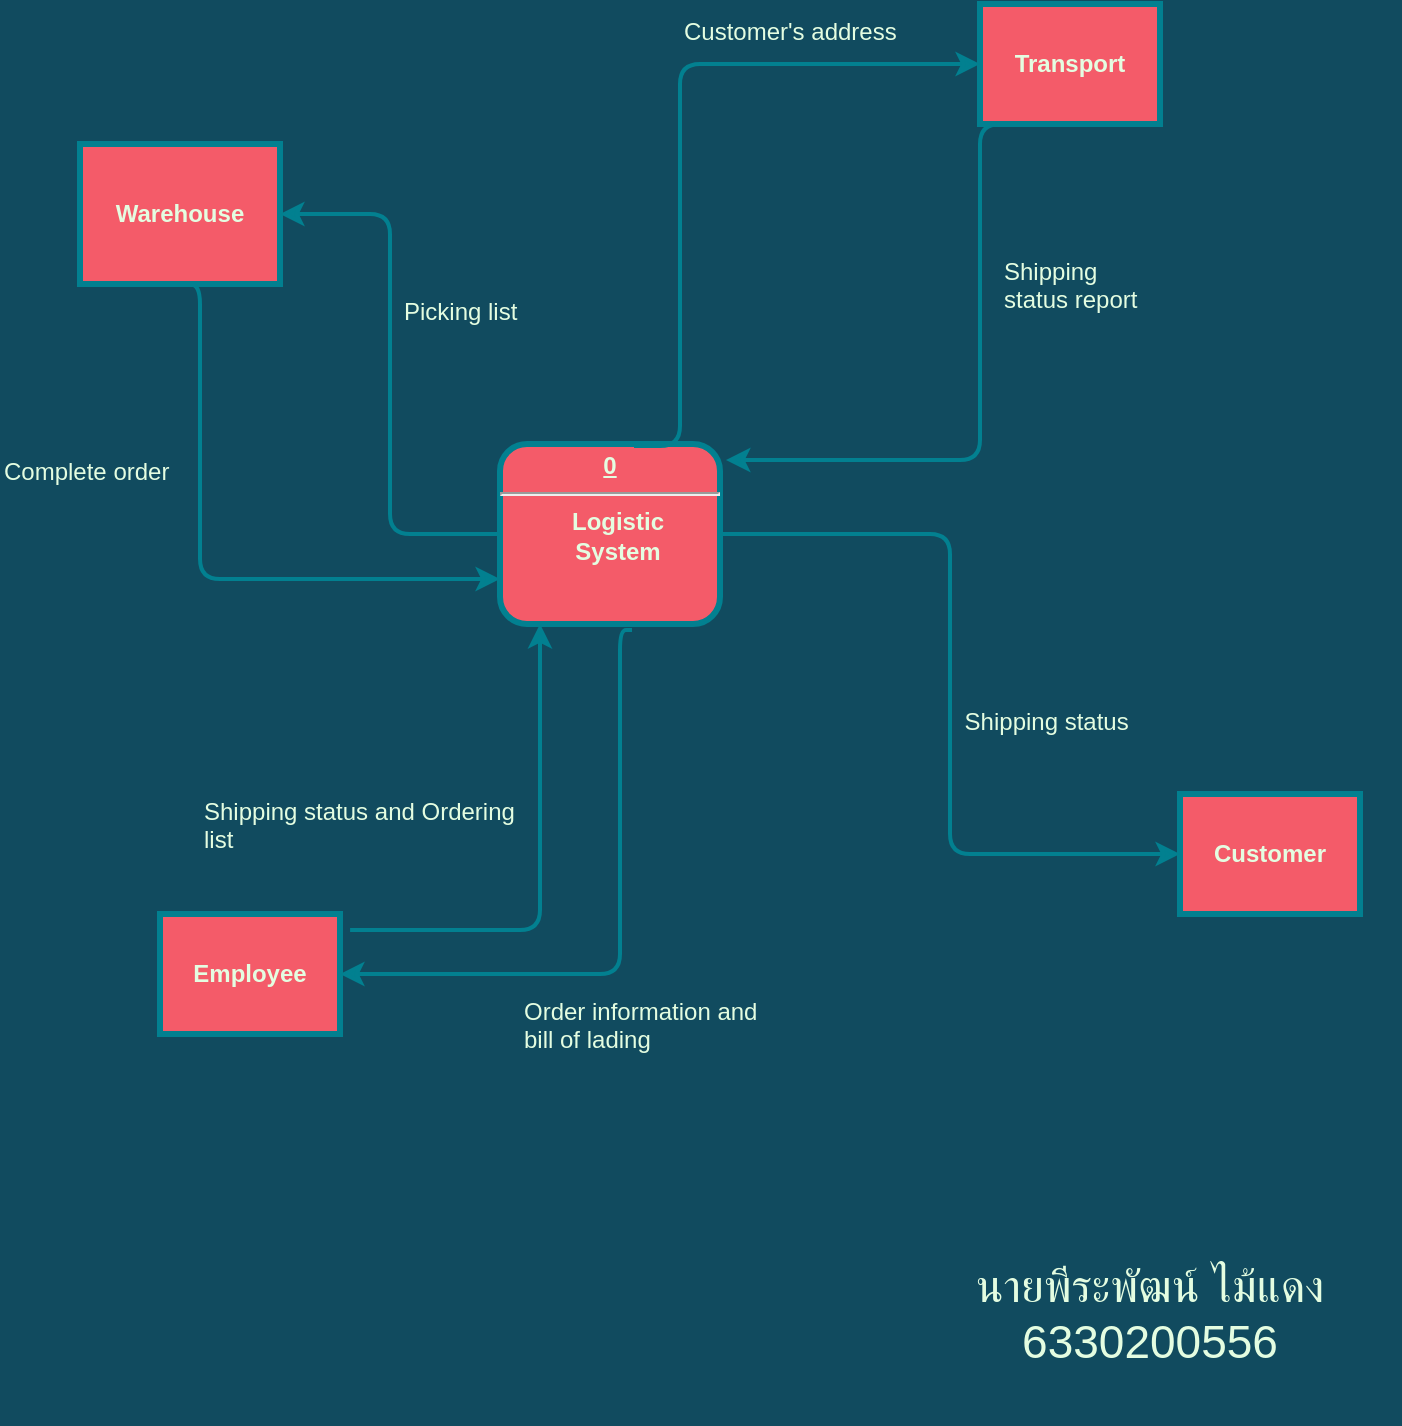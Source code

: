 <mxfile version="20.0.4" type="github">
  <diagram name="Page-1" id="c7558073-3199-34d8-9f00-42111426c3f3">
    <mxGraphModel dx="1420" dy="834" grid="1" gridSize="10" guides="1" tooltips="1" connect="1" arrows="1" fold="1" page="1" pageScale="1" pageWidth="826" pageHeight="1169" background="#114B5F" math="0" shadow="0">
      <root>
        <mxCell id="0" />
        <mxCell id="1" parent="0" />
        <mxCell id="7" value="&lt;p style=&quot;margin: 0px; margin-top: 4px; text-align: center; text-decoration: underline;&quot;&gt;&lt;strong&gt;0&lt;/strong&gt;&lt;/p&gt;&lt;hr&gt;&lt;p style=&quot;margin: 0px; margin-left: 8px;&quot;&gt;Logistic&lt;/p&gt;&lt;p style=&quot;margin: 0px; margin-left: 8px;&quot;&gt;System&lt;/p&gt;" style="verticalAlign=middle;align=center;overflow=fill;fontSize=12;fontFamily=Helvetica;html=1;rounded=1;fontStyle=1;strokeWidth=3;fillColor=#F45B69;strokeColor=#028090;fontColor=#E4FDE1;" parent="1" vertex="1">
          <mxGeometry x="340" y="450" width="110" height="90" as="geometry" />
        </mxCell>
        <mxCell id="12" value="Customer" style="whiteSpace=wrap;align=center;verticalAlign=middle;fontStyle=1;strokeWidth=3;fillColor=#F45B69;strokeColor=#028090;fontColor=#E4FDE1;" parent="1" vertex="1">
          <mxGeometry x="680" y="625" width="90" height="60" as="geometry" />
        </mxCell>
        <mxCell id="64" value="Shipping status " style="text;spacingTop=-5;align=center;fontColor=#E4FDE1;" parent="1" vertex="1">
          <mxGeometry x="600.0" y="580.0" width="30" height="20" as="geometry" />
        </mxCell>
        <mxCell id="67" value="" style="edgeStyle=elbowEdgeStyle;elbow=horizontal;strokeColor=#028090;strokeWidth=2;labelBackgroundColor=#114B5F;fontColor=#E4FDE1;" parent="1" source="7" target="12" edge="1">
          <mxGeometry width="100" height="100" relative="1" as="geometry">
            <mxPoint x="660.0" y="520" as="sourcePoint" />
            <mxPoint x="760.0" y="420" as="targetPoint" />
          </mxGeometry>
        </mxCell>
        <mxCell id="qYVjV4pEvHZaJUq_iOfh-96" value="Employee" style="whiteSpace=wrap;align=center;verticalAlign=middle;fontStyle=1;strokeWidth=3;fillColor=#F45B69;strokeColor=#028090;fontColor=#E4FDE1;" vertex="1" parent="1">
          <mxGeometry x="170" y="685" width="90" height="60" as="geometry" />
        </mxCell>
        <mxCell id="qYVjV4pEvHZaJUq_iOfh-97" value="" style="edgeStyle=elbowEdgeStyle;elbow=horizontal;strokeColor=#028090;strokeWidth=2;exitX=0.6;exitY=1.033;exitDx=0;exitDy=0;exitPerimeter=0;labelBackgroundColor=#114B5F;fontColor=#E4FDE1;" edge="1" parent="1" source="7" target="qYVjV4pEvHZaJUq_iOfh-96">
          <mxGeometry width="100" height="100" relative="1" as="geometry">
            <mxPoint x="410" y="590" as="sourcePoint" />
            <mxPoint x="471" y="330" as="targetPoint" />
            <Array as="points">
              <mxPoint x="400" y="650" />
            </Array>
          </mxGeometry>
        </mxCell>
        <mxCell id="qYVjV4pEvHZaJUq_iOfh-98" value="Warehouse" style="whiteSpace=wrap;align=center;verticalAlign=middle;fontStyle=1;strokeWidth=3;fillColor=#F45B69;strokeColor=#028090;fontColor=#E4FDE1;" vertex="1" parent="1">
          <mxGeometry x="130" y="300" width="100" height="70" as="geometry" />
        </mxCell>
        <mxCell id="qYVjV4pEvHZaJUq_iOfh-100" value="" style="edgeStyle=elbowEdgeStyle;elbow=horizontal;strokeColor=#028090;strokeWidth=2;entryX=1;entryY=0.5;entryDx=0;entryDy=0;labelBackgroundColor=#114B5F;fontColor=#E4FDE1;" edge="1" parent="1" source="7" target="qYVjV4pEvHZaJUq_iOfh-98">
          <mxGeometry width="100" height="100" relative="1" as="geometry">
            <mxPoint x="377.5" y="550" as="sourcePoint" />
            <mxPoint x="270" y="560" as="targetPoint" />
          </mxGeometry>
        </mxCell>
        <mxCell id="qYVjV4pEvHZaJUq_iOfh-101" value="Transport" style="whiteSpace=wrap;align=center;verticalAlign=middle;fontStyle=1;strokeWidth=3;fillColor=#F45B69;strokeColor=#028090;fontColor=#E4FDE1;" vertex="1" parent="1">
          <mxGeometry x="580" y="230.0" width="90" height="60" as="geometry" />
        </mxCell>
        <mxCell id="qYVjV4pEvHZaJUq_iOfh-102" value="" style="edgeStyle=elbowEdgeStyle;elbow=horizontal;strokeColor=#028090;strokeWidth=2;exitX=0.609;exitY=0.011;exitDx=0;exitDy=0;exitPerimeter=0;labelBackgroundColor=#114B5F;fontColor=#E4FDE1;" edge="1" parent="1" source="7" target="qYVjV4pEvHZaJUq_iOfh-101">
          <mxGeometry width="100" height="100" relative="1" as="geometry">
            <mxPoint x="460" y="360" as="sourcePoint" />
            <mxPoint x="370" y="310" as="targetPoint" />
            <Array as="points">
              <mxPoint x="430" y="410" />
            </Array>
          </mxGeometry>
        </mxCell>
        <mxCell id="qYVjV4pEvHZaJUq_iOfh-103" value="Shipping&#xa;status report" style="text;whiteSpace=wrap;html=1;fontColor=#E4FDE1;" vertex="1" parent="1">
          <mxGeometry x="590" y="350" width="100" height="50" as="geometry" />
        </mxCell>
        <mxCell id="qYVjV4pEvHZaJUq_iOfh-104" value="" style="edgeStyle=elbowEdgeStyle;elbow=horizontal;strokeColor=#028090;strokeWidth=2;entryX=1.027;entryY=0.089;entryDx=0;entryDy=0;entryPerimeter=0;exitX=0.25;exitY=1;exitDx=0;exitDy=0;labelBackgroundColor=#114B5F;fontColor=#E4FDE1;" edge="1" parent="1" source="qYVjV4pEvHZaJUq_iOfh-101" target="7">
          <mxGeometry width="100" height="100" relative="1" as="geometry">
            <mxPoint x="580" y="320" as="sourcePoint" />
            <mxPoint x="530" y="450" as="targetPoint" />
            <Array as="points">
              <mxPoint x="580" y="380" />
            </Array>
          </mxGeometry>
        </mxCell>
        <mxCell id="qYVjV4pEvHZaJUq_iOfh-106" value="Customer&#39;s address" style="text;whiteSpace=wrap;html=1;fontColor=#E4FDE1;" vertex="1" parent="1">
          <mxGeometry x="430" y="230" width="140" height="40" as="geometry" />
        </mxCell>
        <mxCell id="qYVjV4pEvHZaJUq_iOfh-107" value="" style="edgeStyle=elbowEdgeStyle;elbow=horizontal;strokeColor=#028090;strokeWidth=2;exitX=0.5;exitY=1;exitDx=0;exitDy=0;entryX=0;entryY=0.75;entryDx=0;entryDy=0;labelBackgroundColor=#114B5F;fontColor=#E4FDE1;" edge="1" parent="1" source="qYVjV4pEvHZaJUq_iOfh-98" target="7">
          <mxGeometry width="100" height="100" relative="1" as="geometry">
            <mxPoint x="170" y="390" as="sourcePoint" />
            <mxPoint x="160" y="450" as="targetPoint" />
            <Array as="points">
              <mxPoint x="190" y="430" />
            </Array>
          </mxGeometry>
        </mxCell>
        <mxCell id="qYVjV4pEvHZaJUq_iOfh-108" value="Order information and&#xa;bill of lading" style="text;whiteSpace=wrap;html=1;fontColor=#E4FDE1;" vertex="1" parent="1">
          <mxGeometry x="350" y="720" width="150" height="50" as="geometry" />
        </mxCell>
        <mxCell id="qYVjV4pEvHZaJUq_iOfh-109" value="Picking list" style="text;whiteSpace=wrap;html=1;fontColor=#E4FDE1;" vertex="1" parent="1">
          <mxGeometry x="290" y="370" width="90" height="40" as="geometry" />
        </mxCell>
        <mxCell id="qYVjV4pEvHZaJUq_iOfh-110" value="Complete order" style="text;whiteSpace=wrap;html=1;fontColor=#E4FDE1;" vertex="1" parent="1">
          <mxGeometry x="90" y="450" width="120" height="40" as="geometry" />
        </mxCell>
        <mxCell id="qYVjV4pEvHZaJUq_iOfh-111" value="Shipping status and Ordering&#xa;list" style="text;whiteSpace=wrap;html=1;fontColor=#E4FDE1;" vertex="1" parent="1">
          <mxGeometry x="190" y="620" width="190" height="50" as="geometry" />
        </mxCell>
        <mxCell id="qYVjV4pEvHZaJUq_iOfh-112" value="" style="edgeStyle=elbowEdgeStyle;elbow=horizontal;strokeColor=#028090;strokeWidth=2;exitX=1.056;exitY=0.133;exitDx=0;exitDy=0;exitPerimeter=0;labelBackgroundColor=#114B5F;fontColor=#E4FDE1;" edge="1" parent="1" source="qYVjV4pEvHZaJUq_iOfh-96" target="7">
          <mxGeometry width="100" height="100" relative="1" as="geometry">
            <mxPoint x="230" y="670" as="sourcePoint" />
            <mxPoint x="310" y="560" as="targetPoint" />
            <Array as="points">
              <mxPoint x="360" y="680" />
            </Array>
          </mxGeometry>
        </mxCell>
        <mxCell id="qYVjV4pEvHZaJUq_iOfh-114" value="&lt;font style=&quot;font-size: 23px;&quot;&gt;นายพีระพัฒน์ ไม้แดง 6330200556&lt;/font&gt;" style="text;html=1;strokeColor=none;fillColor=none;align=center;verticalAlign=middle;whiteSpace=wrap;rounded=0;sketch=0;fontColor=#E4FDE1;" vertex="1" parent="1">
          <mxGeometry x="540" y="830" width="250" height="110" as="geometry" />
        </mxCell>
      </root>
    </mxGraphModel>
  </diagram>
</mxfile>
